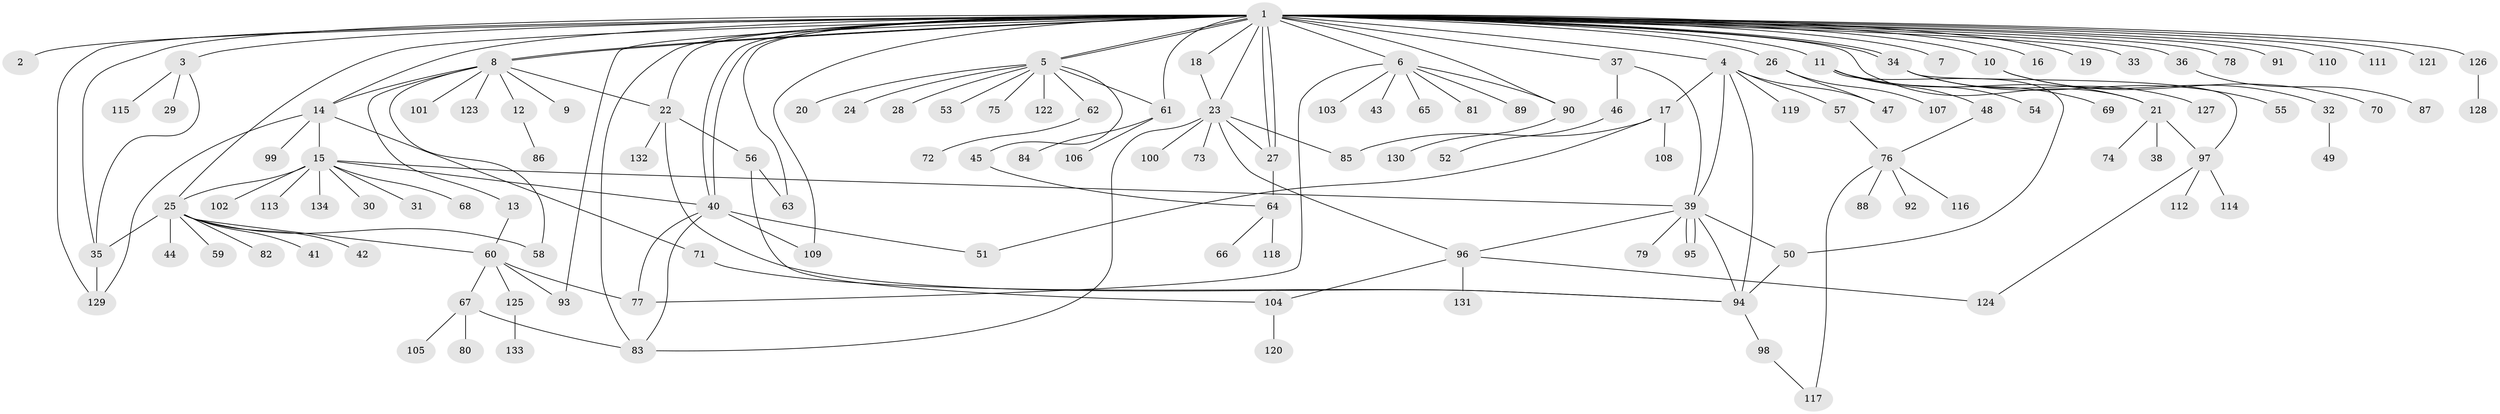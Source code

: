 // Generated by graph-tools (version 1.1) at 2025/11/02/27/25 16:11:12]
// undirected, 134 vertices, 179 edges
graph export_dot {
graph [start="1"]
  node [color=gray90,style=filled];
  1;
  2;
  3;
  4;
  5;
  6;
  7;
  8;
  9;
  10;
  11;
  12;
  13;
  14;
  15;
  16;
  17;
  18;
  19;
  20;
  21;
  22;
  23;
  24;
  25;
  26;
  27;
  28;
  29;
  30;
  31;
  32;
  33;
  34;
  35;
  36;
  37;
  38;
  39;
  40;
  41;
  42;
  43;
  44;
  45;
  46;
  47;
  48;
  49;
  50;
  51;
  52;
  53;
  54;
  55;
  56;
  57;
  58;
  59;
  60;
  61;
  62;
  63;
  64;
  65;
  66;
  67;
  68;
  69;
  70;
  71;
  72;
  73;
  74;
  75;
  76;
  77;
  78;
  79;
  80;
  81;
  82;
  83;
  84;
  85;
  86;
  87;
  88;
  89;
  90;
  91;
  92;
  93;
  94;
  95;
  96;
  97;
  98;
  99;
  100;
  101;
  102;
  103;
  104;
  105;
  106;
  107;
  108;
  109;
  110;
  111;
  112;
  113;
  114;
  115;
  116;
  117;
  118;
  119;
  120;
  121;
  122;
  123;
  124;
  125;
  126;
  127;
  128;
  129;
  130;
  131;
  132;
  133;
  134;
  1 -- 2;
  1 -- 3;
  1 -- 4;
  1 -- 5;
  1 -- 5;
  1 -- 6;
  1 -- 7;
  1 -- 8;
  1 -- 8;
  1 -- 10;
  1 -- 11;
  1 -- 14;
  1 -- 16;
  1 -- 18;
  1 -- 19;
  1 -- 21;
  1 -- 22;
  1 -- 23;
  1 -- 25;
  1 -- 26;
  1 -- 27;
  1 -- 27;
  1 -- 33;
  1 -- 34;
  1 -- 34;
  1 -- 35;
  1 -- 36;
  1 -- 37;
  1 -- 40;
  1 -- 40;
  1 -- 61;
  1 -- 63;
  1 -- 78;
  1 -- 83;
  1 -- 90;
  1 -- 91;
  1 -- 93;
  1 -- 109;
  1 -- 110;
  1 -- 111;
  1 -- 121;
  1 -- 126;
  1 -- 129;
  3 -- 29;
  3 -- 35;
  3 -- 115;
  4 -- 17;
  4 -- 39;
  4 -- 47;
  4 -- 57;
  4 -- 94;
  4 -- 119;
  5 -- 20;
  5 -- 24;
  5 -- 28;
  5 -- 45;
  5 -- 53;
  5 -- 61;
  5 -- 62;
  5 -- 75;
  5 -- 122;
  6 -- 43;
  6 -- 65;
  6 -- 77;
  6 -- 81;
  6 -- 89;
  6 -- 90;
  6 -- 103;
  8 -- 9;
  8 -- 12;
  8 -- 13;
  8 -- 14;
  8 -- 22;
  8 -- 58;
  8 -- 101;
  8 -- 123;
  10 -- 32;
  10 -- 70;
  11 -- 21;
  11 -- 48;
  11 -- 50;
  11 -- 54;
  11 -- 69;
  12 -- 86;
  13 -- 60;
  14 -- 15;
  14 -- 71;
  14 -- 99;
  14 -- 129;
  15 -- 25;
  15 -- 30;
  15 -- 31;
  15 -- 39;
  15 -- 40;
  15 -- 68;
  15 -- 102;
  15 -- 113;
  15 -- 134;
  17 -- 51;
  17 -- 85;
  17 -- 108;
  18 -- 23;
  21 -- 38;
  21 -- 74;
  21 -- 97;
  22 -- 56;
  22 -- 94;
  22 -- 132;
  23 -- 27;
  23 -- 73;
  23 -- 83;
  23 -- 85;
  23 -- 96;
  23 -- 100;
  25 -- 35;
  25 -- 41;
  25 -- 42;
  25 -- 44;
  25 -- 58;
  25 -- 59;
  25 -- 60;
  25 -- 82;
  26 -- 47;
  26 -- 107;
  27 -- 64;
  32 -- 49;
  34 -- 55;
  34 -- 97;
  34 -- 127;
  35 -- 129;
  36 -- 87;
  37 -- 39;
  37 -- 46;
  39 -- 50;
  39 -- 79;
  39 -- 94;
  39 -- 95;
  39 -- 95;
  39 -- 96;
  40 -- 51;
  40 -- 77;
  40 -- 83;
  40 -- 109;
  45 -- 64;
  46 -- 52;
  48 -- 76;
  50 -- 94;
  56 -- 63;
  56 -- 104;
  57 -- 76;
  60 -- 67;
  60 -- 77;
  60 -- 93;
  60 -- 125;
  61 -- 84;
  61 -- 106;
  62 -- 72;
  64 -- 66;
  64 -- 118;
  67 -- 80;
  67 -- 83;
  67 -- 105;
  71 -- 94;
  76 -- 88;
  76 -- 92;
  76 -- 116;
  76 -- 117;
  90 -- 130;
  94 -- 98;
  96 -- 104;
  96 -- 124;
  96 -- 131;
  97 -- 112;
  97 -- 114;
  97 -- 124;
  98 -- 117;
  104 -- 120;
  125 -- 133;
  126 -- 128;
}
